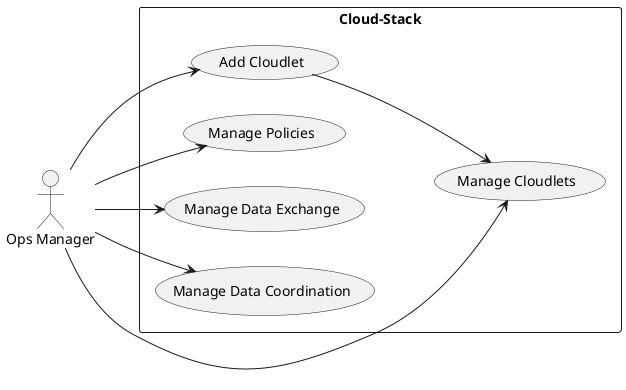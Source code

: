 @startuml

left to right direction

skinparam usecase {
  BackgroudnColor #ffffaa
  BackgroundColor<<Main>> #lightblue
}
actor :Ops Manager: as OPS


rectangle "Cloud-Stack" {
UseCase UC1 as "Add Cloudlet"
UseCase UC2 as "Manage Cloudlets"
UseCase UC3 as "Manage Policies"
UseCase UC4 as "Manage Data Exchange"
UseCase UC5 as "Manage Data Coordination"

OPS --> UC1
OPS --> UC2
OPS --> UC3
OPS --> UC4
OPS --> UC5
UC1 --> UC2
}

@enduml
